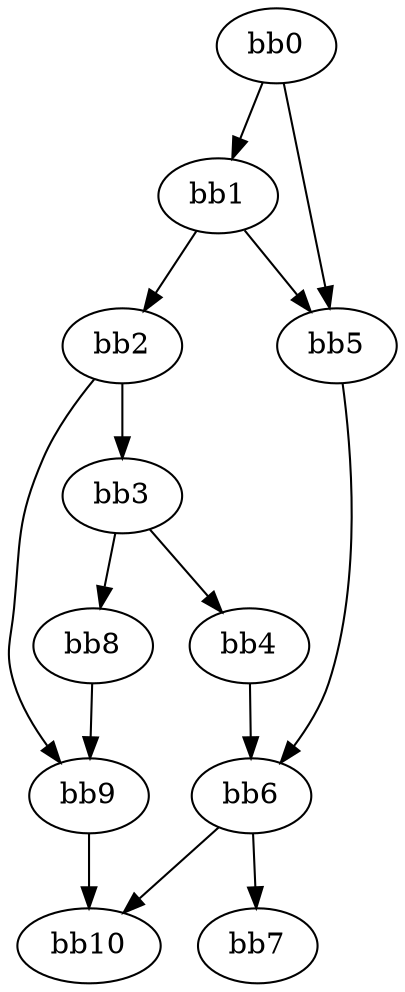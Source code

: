 digraph {
    0 [ label = "bb0\l" ]
    1 [ label = "bb1\l" ]
    2 [ label = "bb2\l" ]
    3 [ label = "bb3\l" ]
    4 [ label = "bb4\l" ]
    5 [ label = "bb5\l" ]
    6 [ label = "bb6\l" ]
    7 [ label = "bb7\l" ]
    8 [ label = "bb8\l" ]
    9 [ label = "bb9\l" ]
    10 [ label = "bb10\l" ]
    0 -> 1 [ ]
    0 -> 5 [ ]
    1 -> 2 [ ]
    1 -> 5 [ ]
    2 -> 3 [ ]
    2 -> 9 [ ]
    3 -> 4 [ ]
    3 -> 8 [ ]
    4 -> 6 [ ]
    5 -> 6 [ ]
    6 -> 7 [ ]
    6 -> 10 [ ]
    8 -> 9 [ ]
    9 -> 10 [ ]
}

